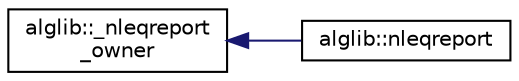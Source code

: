 digraph "Graphical Class Hierarchy"
{
  edge [fontname="Helvetica",fontsize="10",labelfontname="Helvetica",labelfontsize="10"];
  node [fontname="Helvetica",fontsize="10",shape=record];
  rankdir="LR";
  Node0 [label="alglib::_nleqreport\l_owner",height=0.2,width=0.4,color="black", fillcolor="white", style="filled",URL="$classalglib_1_1__nleqreport__owner.html"];
  Node0 -> Node1 [dir="back",color="midnightblue",fontsize="10",style="solid",fontname="Helvetica"];
  Node1 [label="alglib::nleqreport",height=0.2,width=0.4,color="black", fillcolor="white", style="filled",URL="$classalglib_1_1nleqreport.html"];
}
